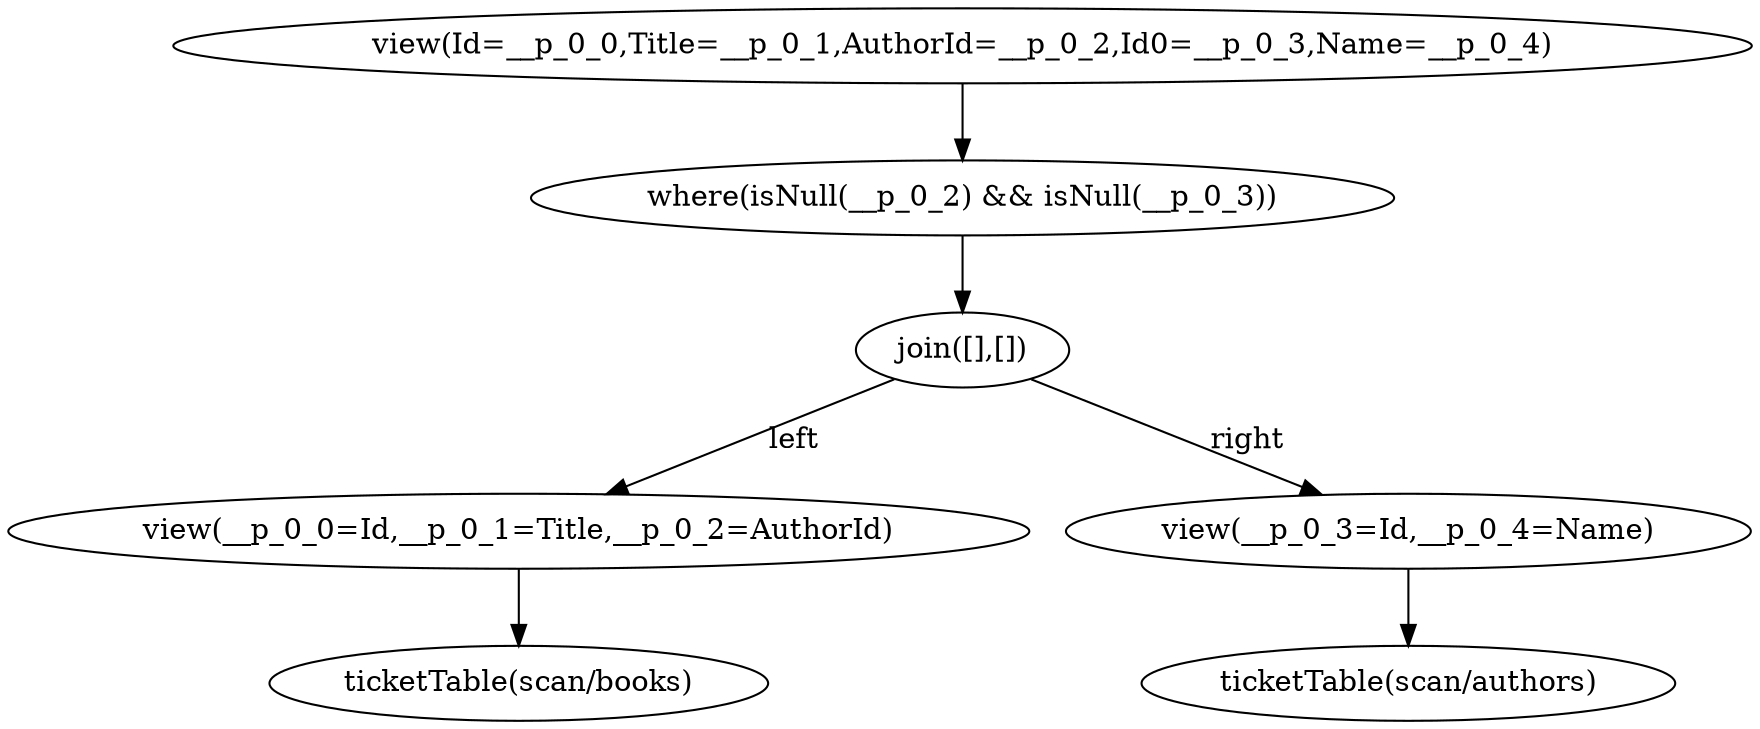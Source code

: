 digraph {
"op_0" ["label"="ticketTable(scan/books)"]
"op_1" ["label"="ticketTable(scan/authors)"]
"op_2" ["label"="view(__p_0_0=Id,__p_0_1=Title,__p_0_2=AuthorId)"]
"op_3" ["label"="view(__p_0_3=Id,__p_0_4=Name)"]
"op_4" ["label"="join([],[])"]
"op_5" ["label"="where(isNull(__p_0_2) && isNull(__p_0_3))"]
"op_6" ["label"="view(Id=__p_0_0,Title=__p_0_1,AuthorId=__p_0_2,Id0=__p_0_3,Name=__p_0_4)"]
"op_2" -> "op_0"
"op_3" -> "op_1"
"op_4" -> "op_2" ["label"="left"]
"op_4" -> "op_3" ["label"="right"]
"op_5" -> "op_4"
"op_6" -> "op_5"
}